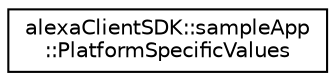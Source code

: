 digraph "Graphical Class Hierarchy"
{
 // LATEX_PDF_SIZE
  edge [fontname="Helvetica",fontsize="10",labelfontname="Helvetica",labelfontsize="10"];
  node [fontname="Helvetica",fontsize="10",shape=record];
  rankdir="LR";
  Node0 [label="alexaClientSDK::sampleApp\l::PlatformSpecificValues",height=0.2,width=0.4,color="black", fillcolor="white", style="filled",URL="$structalexa_client_s_d_k_1_1sample_app_1_1_platform_specific_values.html",tooltip=" "];
}
